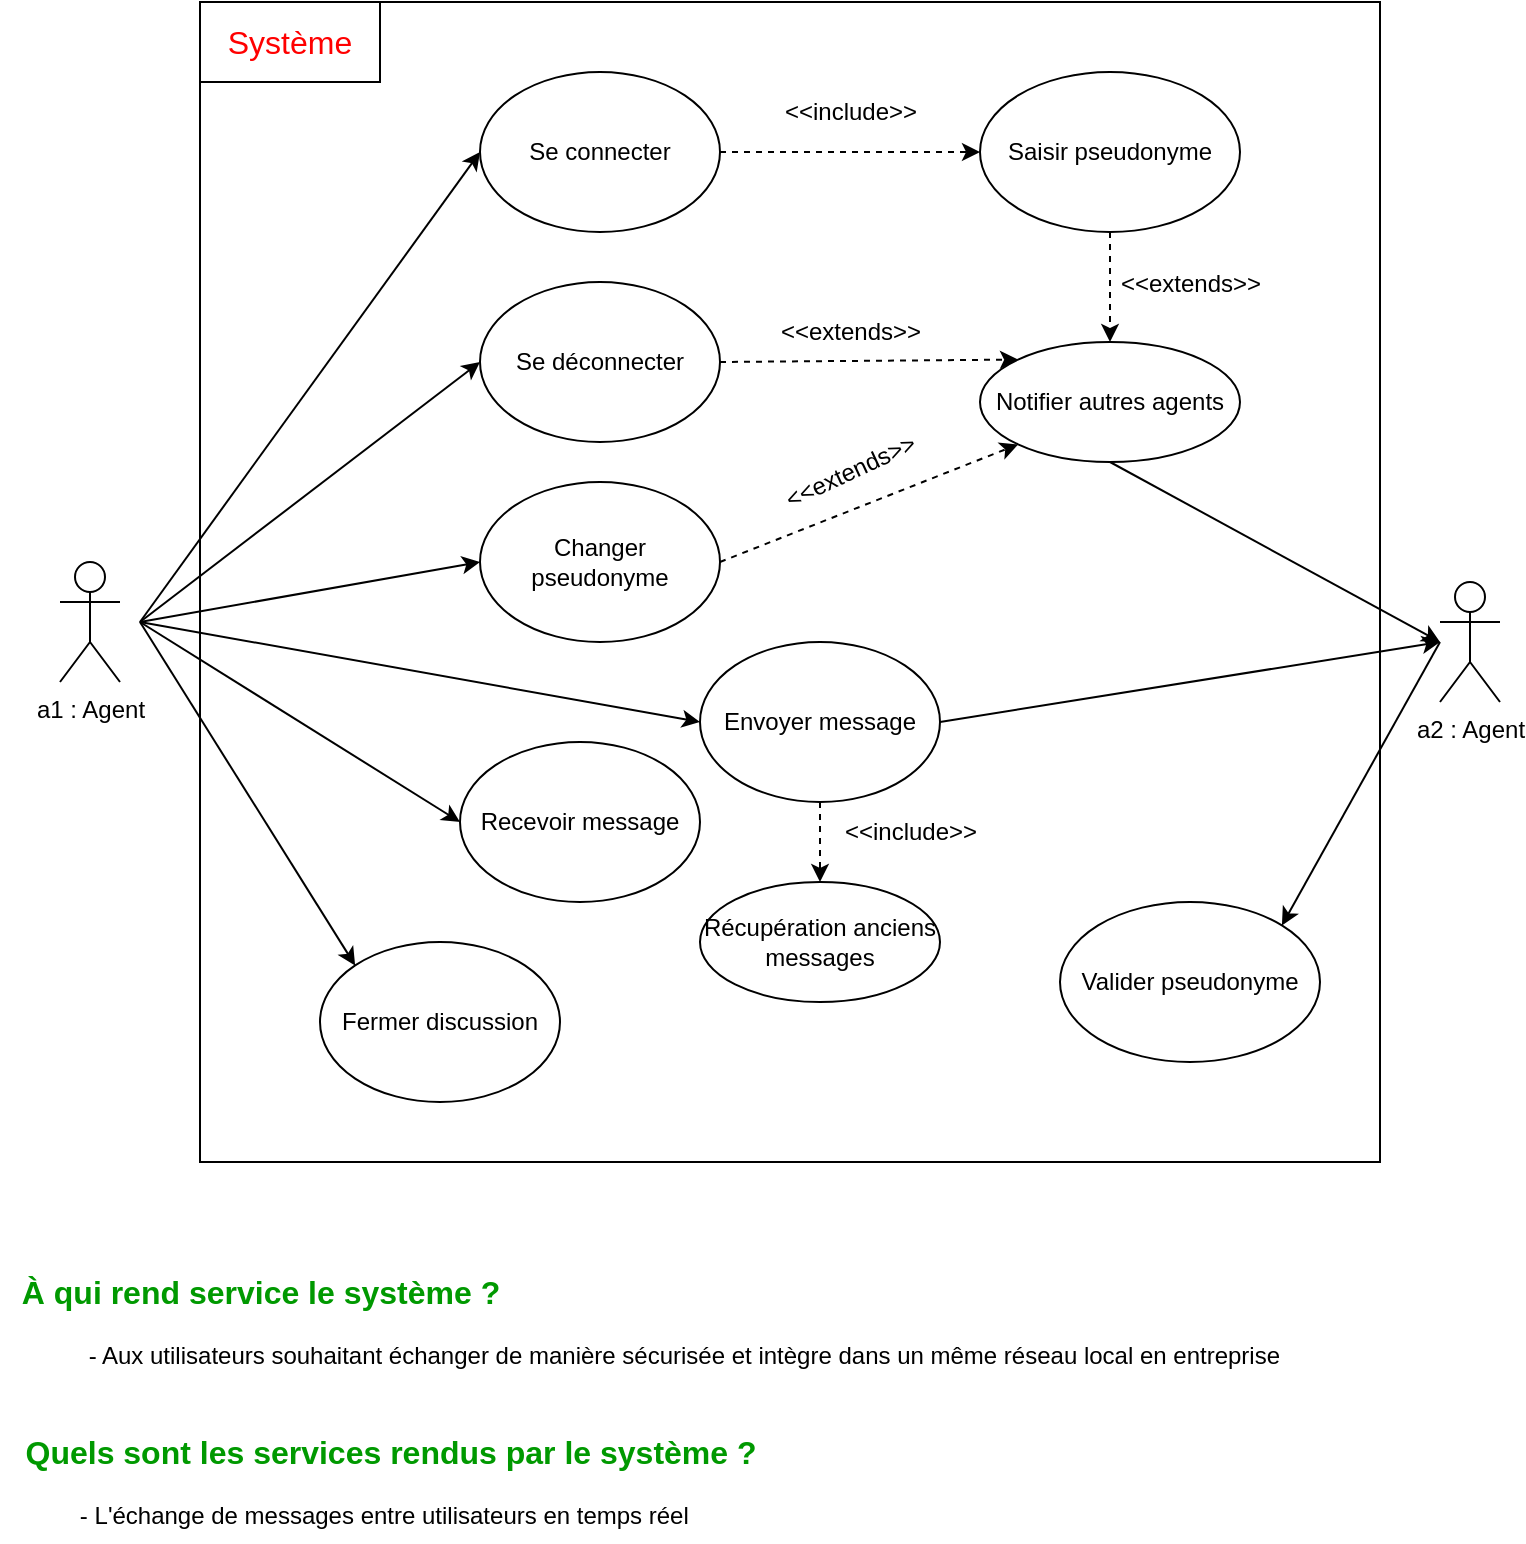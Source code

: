 <mxfile version="20.5.1"><diagram id="Xak2K5Un0-ijnLHHRd3a" name="Page-1"><mxGraphModel dx="1422" dy="780" grid="1" gridSize="10" guides="1" tooltips="1" connect="1" arrows="1" fold="1" page="1" pageScale="1" pageWidth="827" pageHeight="1169" math="0" shadow="0"><root><mxCell id="0"/><mxCell id="1" parent="0"/><mxCell id="6_wQ5WEZj9Rsj7nuWdBL-45" value="&lt;font style=&quot;font-size: 16px;&quot; color=&quot;#009900&quot;&gt;&lt;b&gt;À qui rend service le système ? &lt;/b&gt;&lt;/font&gt;" style="text;html=1;align=center;verticalAlign=middle;resizable=0;points=[];autosize=1;strokeColor=none;fillColor=none;" vertex="1" parent="1"><mxGeometry x="20" y="680" width="260" height="30" as="geometry"/></mxCell><mxCell id="6_wQ5WEZj9Rsj7nuWdBL-46" value="&lt;font style=&quot;font-size: 12px;&quot;&gt;&lt;font color=&quot;#000000&quot;&gt;&amp;nbsp;- &lt;/font&gt;&lt;font style=&quot;font-size: 12px;&quot;&gt;&lt;font color=&quot;#000000&quot;&gt;Aux utilisateurs souhaitant échanger de manière sécurisée et intègre dans un même réseau local en entreprise &lt;/font&gt;&lt;br&gt;&lt;/font&gt;&lt;/font&gt;" style="text;html=1;align=center;verticalAlign=middle;resizable=0;points=[];autosize=1;strokeColor=none;fillColor=none;fontSize=16;fontColor=#009900;" vertex="1" parent="1"><mxGeometry x="40" y="710" width="640" height="30" as="geometry"/></mxCell><mxCell id="6_wQ5WEZj9Rsj7nuWdBL-48" value="&lt;b&gt;&lt;font style=&quot;font-size: 16px;&quot; color=&quot;#009900&quot;&gt;Quels sont les services rendus par le système ?&lt;/font&gt;&lt;/b&gt;" style="text;html=1;align=center;verticalAlign=middle;resizable=0;points=[];autosize=1;strokeColor=none;fillColor=none;" vertex="1" parent="1"><mxGeometry x="20" y="760" width="390" height="30" as="geometry"/></mxCell><mxCell id="6_wQ5WEZj9Rsj7nuWdBL-49" value="&lt;font style=&quot;font-size: 12px;&quot;&gt;&lt;font color=&quot;#000000&quot;&gt;&amp;nbsp;- &lt;/font&gt;&lt;font style=&quot;font-size: 12px;&quot;&gt;&lt;font color=&quot;#000000&quot;&gt;L'échange de messages entre utilisateurs en temps réel&lt;/font&gt;&lt;br&gt;&lt;/font&gt;&lt;/font&gt;" style="text;html=1;align=center;verticalAlign=middle;resizable=0;points=[];autosize=1;strokeColor=none;fillColor=none;fontSize=16;fontColor=#009900;" vertex="1" parent="1"><mxGeometry x="40" y="790" width="340" height="30" as="geometry"/></mxCell><mxCell id="6_wQ5WEZj9Rsj7nuWdBL-81" value="" style="rounded=0;whiteSpace=wrap;html=1;fontSize=16;fontColor=#009900;" vertex="1" parent="1"><mxGeometry x="120" y="50" width="590" height="580" as="geometry"/></mxCell><mxCell id="6_wQ5WEZj9Rsj7nuWdBL-82" value="a1 : Agent" style="shape=umlActor;verticalLabelPosition=bottom;verticalAlign=top;html=1;outlineConnect=0;" vertex="1" parent="1"><mxGeometry x="50" y="330" width="30" height="60" as="geometry"/></mxCell><mxCell id="6_wQ5WEZj9Rsj7nuWdBL-83" value="Se connecter" style="ellipse;whiteSpace=wrap;html=1;" vertex="1" parent="1"><mxGeometry x="260" y="85" width="120" height="80" as="geometry"/></mxCell><mxCell id="6_wQ5WEZj9Rsj7nuWdBL-84" value="" style="endArrow=classic;dashed=1;html=1;rounded=0;exitX=1;exitY=0.5;exitDx=0;exitDy=0;entryX=0;entryY=0.5;entryDx=0;entryDy=0;" edge="1" parent="1" source="6_wQ5WEZj9Rsj7nuWdBL-83" target="6_wQ5WEZj9Rsj7nuWdBL-86"><mxGeometry width="50" height="50" relative="1" as="geometry"><mxPoint x="200" y="310" as="sourcePoint"/><mxPoint x="280" y="280" as="targetPoint"/></mxGeometry></mxCell><mxCell id="6_wQ5WEZj9Rsj7nuWdBL-85" value="" style="endArrow=classic;html=1;rounded=0;entryX=0;entryY=0.5;entryDx=0;entryDy=0;" edge="1" parent="1" target="6_wQ5WEZj9Rsj7nuWdBL-83"><mxGeometry width="50" height="50" relative="1" as="geometry"><mxPoint x="90" y="360" as="sourcePoint"/><mxPoint x="320" y="370" as="targetPoint"/></mxGeometry></mxCell><mxCell id="6_wQ5WEZj9Rsj7nuWdBL-86" value="Saisir pseudonyme" style="ellipse;whiteSpace=wrap;html=1;" vertex="1" parent="1"><mxGeometry x="510" y="85" width="130" height="80" as="geometry"/></mxCell><mxCell id="6_wQ5WEZj9Rsj7nuWdBL-87" value="&amp;lt;&amp;lt;extends&amp;gt;&amp;gt;" style="text;html=1;align=center;verticalAlign=middle;resizable=0;points=[];autosize=1;strokeColor=none;fillColor=none;rotation=0;" vertex="1" parent="1"><mxGeometry x="570" y="176" width="90" height="30" as="geometry"/></mxCell><mxCell id="6_wQ5WEZj9Rsj7nuWdBL-88" value="Envoyer message" style="ellipse;whiteSpace=wrap;html=1;" vertex="1" parent="1"><mxGeometry x="370" y="370" width="120" height="80" as="geometry"/></mxCell><mxCell id="6_wQ5WEZj9Rsj7nuWdBL-89" value="" style="endArrow=classic;html=1;rounded=0;entryX=0;entryY=0.5;entryDx=0;entryDy=0;" edge="1" parent="1" target="6_wQ5WEZj9Rsj7nuWdBL-88"><mxGeometry width="50" height="50" relative="1" as="geometry"><mxPoint x="90" y="360" as="sourcePoint"/><mxPoint x="320" y="370" as="targetPoint"/></mxGeometry></mxCell><mxCell id="6_wQ5WEZj9Rsj7nuWdBL-90" value="a2 : Agent" style="shape=umlActor;verticalLabelPosition=bottom;verticalAlign=top;html=1;outlineConnect=0;" vertex="1" parent="1"><mxGeometry x="740" y="340" width="30" height="60" as="geometry"/></mxCell><mxCell id="6_wQ5WEZj9Rsj7nuWdBL-91" value="" style="endArrow=classic;html=1;rounded=0;exitX=1;exitY=0.5;exitDx=0;exitDy=0;" edge="1" parent="1" source="6_wQ5WEZj9Rsj7nuWdBL-88"><mxGeometry width="50" height="50" relative="1" as="geometry"><mxPoint x="270" y="420" as="sourcePoint"/><mxPoint x="740" y="370" as="targetPoint"/></mxGeometry></mxCell><mxCell id="6_wQ5WEZj9Rsj7nuWdBL-94" value="" style="endArrow=classic;dashed=1;html=1;rounded=0;" edge="1" parent="1" source="6_wQ5WEZj9Rsj7nuWdBL-88" target="6_wQ5WEZj9Rsj7nuWdBL-95"><mxGeometry width="50" height="50" relative="1" as="geometry"><mxPoint x="340" y="190" as="sourcePoint"/><mxPoint x="470" y="430" as="targetPoint"/></mxGeometry></mxCell><mxCell id="6_wQ5WEZj9Rsj7nuWdBL-95" value="Récupération anciens messages" style="ellipse;whiteSpace=wrap;html=1;" vertex="1" parent="1"><mxGeometry x="370" y="490" width="120" height="60" as="geometry"/></mxCell><mxCell id="6_wQ5WEZj9Rsj7nuWdBL-96" value="&amp;lt;&amp;lt;include&amp;gt;&amp;gt;" style="text;html=1;align=center;verticalAlign=middle;resizable=0;points=[];autosize=1;strokeColor=none;fillColor=none;rotation=0;" vertex="1" parent="1"><mxGeometry x="430" y="450" width="90" height="30" as="geometry"/></mxCell><mxCell id="6_wQ5WEZj9Rsj7nuWdBL-97" value="Se déconnecter" style="ellipse;whiteSpace=wrap;html=1;" vertex="1" parent="1"><mxGeometry x="260" y="190" width="120" height="80" as="geometry"/></mxCell><mxCell id="6_wQ5WEZj9Rsj7nuWdBL-98" value="" style="endArrow=classic;html=1;rounded=0;entryX=0;entryY=0.5;entryDx=0;entryDy=0;" edge="1" parent="1" target="6_wQ5WEZj9Rsj7nuWdBL-97"><mxGeometry width="50" height="50" relative="1" as="geometry"><mxPoint x="90" y="360" as="sourcePoint"/><mxPoint x="297.574" y="178.284" as="targetPoint"/></mxGeometry></mxCell><mxCell id="6_wQ5WEZj9Rsj7nuWdBL-99" value="Changer pseudonyme" style="ellipse;whiteSpace=wrap;html=1;" vertex="1" parent="1"><mxGeometry x="260" y="290" width="120" height="80" as="geometry"/></mxCell><mxCell id="6_wQ5WEZj9Rsj7nuWdBL-100" value="" style="endArrow=classic;html=1;rounded=0;fontSize=16;fontColor=#009900;entryX=0;entryY=0.5;entryDx=0;entryDy=0;" edge="1" parent="1" target="6_wQ5WEZj9Rsj7nuWdBL-99"><mxGeometry width="50" height="50" relative="1" as="geometry"><mxPoint x="90" y="360" as="sourcePoint"/><mxPoint x="290" y="370" as="targetPoint"/></mxGeometry></mxCell><mxCell id="6_wQ5WEZj9Rsj7nuWdBL-101" value="" style="endArrow=classic;dashed=1;html=1;rounded=0;exitX=0.5;exitY=1;exitDx=0;exitDy=0;entryX=0.5;entryY=0;entryDx=0;entryDy=0;" edge="1" parent="1" source="6_wQ5WEZj9Rsj7nuWdBL-86" target="6_wQ5WEZj9Rsj7nuWdBL-102"><mxGeometry width="50" height="50" relative="1" as="geometry"><mxPoint x="490" y="220" as="sourcePoint"/><mxPoint x="680" y="220" as="targetPoint"/></mxGeometry></mxCell><mxCell id="6_wQ5WEZj9Rsj7nuWdBL-102" value="Notifier autres agents" style="ellipse;whiteSpace=wrap;html=1;" vertex="1" parent="1"><mxGeometry x="510" y="220" width="130" height="60" as="geometry"/></mxCell><mxCell id="6_wQ5WEZj9Rsj7nuWdBL-103" value="" style="endArrow=classic;html=1;rounded=0;fontSize=16;fontColor=#009900;exitX=0.5;exitY=1;exitDx=0;exitDy=0;" edge="1" parent="1" source="6_wQ5WEZj9Rsj7nuWdBL-102"><mxGeometry width="50" height="50" relative="1" as="geometry"><mxPoint x="240" y="420" as="sourcePoint"/><mxPoint x="740" y="370" as="targetPoint"/></mxGeometry></mxCell><mxCell id="6_wQ5WEZj9Rsj7nuWdBL-104" value="Valider pseudonyme" style="ellipse;whiteSpace=wrap;html=1;" vertex="1" parent="1"><mxGeometry x="550" y="500" width="130" height="80" as="geometry"/></mxCell><mxCell id="6_wQ5WEZj9Rsj7nuWdBL-105" value="" style="endArrow=classic;html=1;rounded=0;fontSize=16;fontColor=#009900;entryX=1;entryY=0;entryDx=0;entryDy=0;" edge="1" parent="1" target="6_wQ5WEZj9Rsj7nuWdBL-104"><mxGeometry width="50" height="50" relative="1" as="geometry"><mxPoint x="740" y="370" as="sourcePoint"/><mxPoint x="290" y="370" as="targetPoint"/></mxGeometry></mxCell><mxCell id="6_wQ5WEZj9Rsj7nuWdBL-106" value="&amp;lt;&amp;lt;include&amp;gt;&amp;gt;" style="text;html=1;align=center;verticalAlign=middle;resizable=0;points=[];autosize=1;strokeColor=none;fillColor=none;rotation=0;" vertex="1" parent="1"><mxGeometry x="400" y="90" width="90" height="30" as="geometry"/></mxCell><mxCell id="6_wQ5WEZj9Rsj7nuWdBL-107" value="&amp;lt;&amp;lt;extends&amp;gt;&amp;gt;" style="text;html=1;align=center;verticalAlign=middle;resizable=0;points=[];autosize=1;strokeColor=none;fillColor=none;rotation=0;" vertex="1" parent="1"><mxGeometry x="400" y="200" width="90" height="30" as="geometry"/></mxCell><mxCell id="6_wQ5WEZj9Rsj7nuWdBL-108" value="" style="endArrow=classic;dashed=1;html=1;rounded=0;exitX=1;exitY=0.5;exitDx=0;exitDy=0;entryX=0;entryY=0;entryDx=0;entryDy=0;" edge="1" parent="1" source="6_wQ5WEZj9Rsj7nuWdBL-97" target="6_wQ5WEZj9Rsj7nuWdBL-102"><mxGeometry width="50" height="50" relative="1" as="geometry"><mxPoint x="444" y="260" as="sourcePoint"/><mxPoint x="550" y="260" as="targetPoint"/></mxGeometry></mxCell><mxCell id="6_wQ5WEZj9Rsj7nuWdBL-111" value="Système" style="rounded=0;whiteSpace=wrap;html=1;fontSize=16;fontColor=#FF0000;" vertex="1" parent="1"><mxGeometry x="120" y="50" width="90" height="40" as="geometry"/></mxCell><mxCell id="6_wQ5WEZj9Rsj7nuWdBL-118" value="" style="endArrow=classic;dashed=1;html=1;rounded=0;exitX=1;exitY=0.5;exitDx=0;exitDy=0;entryX=0;entryY=1;entryDx=0;entryDy=0;exitPerimeter=0;" edge="1" parent="1" source="6_wQ5WEZj9Rsj7nuWdBL-99" target="6_wQ5WEZj9Rsj7nuWdBL-102"><mxGeometry width="50" height="50" relative="1" as="geometry"><mxPoint x="390" y="330" as="sourcePoint"/><mxPoint x="520" y="330" as="targetPoint"/></mxGeometry></mxCell><mxCell id="6_wQ5WEZj9Rsj7nuWdBL-119" value="&amp;lt;&amp;lt;extends&amp;gt;&amp;gt;" style="text;html=1;align=center;verticalAlign=middle;resizable=0;points=[];autosize=1;strokeColor=none;fillColor=none;rotation=-25;" vertex="1" parent="1"><mxGeometry x="400" y="270" width="90" height="30" as="geometry"/></mxCell><mxCell id="6_wQ5WEZj9Rsj7nuWdBL-120" value="Fermer discussion" style="ellipse;whiteSpace=wrap;html=1;" vertex="1" parent="1"><mxGeometry x="180" y="520" width="120" height="80" as="geometry"/></mxCell><mxCell id="6_wQ5WEZj9Rsj7nuWdBL-121" value="" style="endArrow=classic;html=1;rounded=0;fontSize=16;fontColor=#FF0000;entryX=0;entryY=0;entryDx=0;entryDy=0;" edge="1" parent="1" target="6_wQ5WEZj9Rsj7nuWdBL-120"><mxGeometry width="50" height="50" relative="1" as="geometry"><mxPoint x="90" y="360" as="sourcePoint"/><mxPoint x="380" y="340" as="targetPoint"/></mxGeometry></mxCell><mxCell id="6_wQ5WEZj9Rsj7nuWdBL-122" value="Recevoir message" style="ellipse;whiteSpace=wrap;html=1;" vertex="1" parent="1"><mxGeometry x="250" y="420" width="120" height="80" as="geometry"/></mxCell><mxCell id="6_wQ5WEZj9Rsj7nuWdBL-123" value="" style="endArrow=classic;html=1;rounded=0;fontSize=16;fontColor=#FF0000;entryX=0;entryY=0.5;entryDx=0;entryDy=0;" edge="1" parent="1" target="6_wQ5WEZj9Rsj7nuWdBL-122"><mxGeometry width="50" height="50" relative="1" as="geometry"><mxPoint x="90" y="360" as="sourcePoint"/><mxPoint x="380" y="340" as="targetPoint"/></mxGeometry></mxCell></root></mxGraphModel></diagram></mxfile>